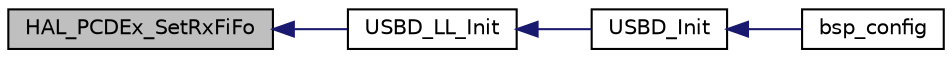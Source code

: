 digraph "HAL_PCDEx_SetRxFiFo"
{
  edge [fontname="Helvetica",fontsize="10",labelfontname="Helvetica",labelfontsize="10"];
  node [fontname="Helvetica",fontsize="10",shape=record];
  rankdir="LR";
  Node15 [label="HAL_PCDEx_SetRxFiFo",height=0.2,width=0.4,color="black", fillcolor="grey75", style="filled", fontcolor="black"];
  Node15 -> Node16 [dir="back",color="midnightblue",fontsize="10",style="solid",fontname="Helvetica"];
  Node16 [label="USBD_LL_Init",height=0.2,width=0.4,color="black", fillcolor="white", style="filled",URL="$group___u_s_b_d___c_o_r_e___exported___functions_prototype.html#ga24b61e95db7e4c7ad30a835e8d905943",tooltip="Initializes the Low Level portion of the Device driver. "];
  Node16 -> Node17 [dir="back",color="midnightblue",fontsize="10",style="solid",fontname="Helvetica"];
  Node17 [label="USBD_Init",height=0.2,width=0.4,color="black", fillcolor="white", style="filled",URL="$group___u_s_b_d___c_o_r_e___private___functions.html#gad35f19488381872e83fa7b23d96589e7",tooltip="USBD_Init Initializes the device stack and load the class driver. "];
  Node17 -> Node18 [dir="back",color="midnightblue",fontsize="10",style="solid",fontname="Helvetica"];
  Node18 [label="bsp_config",height=0.2,width=0.4,color="black", fillcolor="white", style="filled",URL="$bsp_8c.html#a1daad6f02d05b6715108e804f68c3d21"];
}
